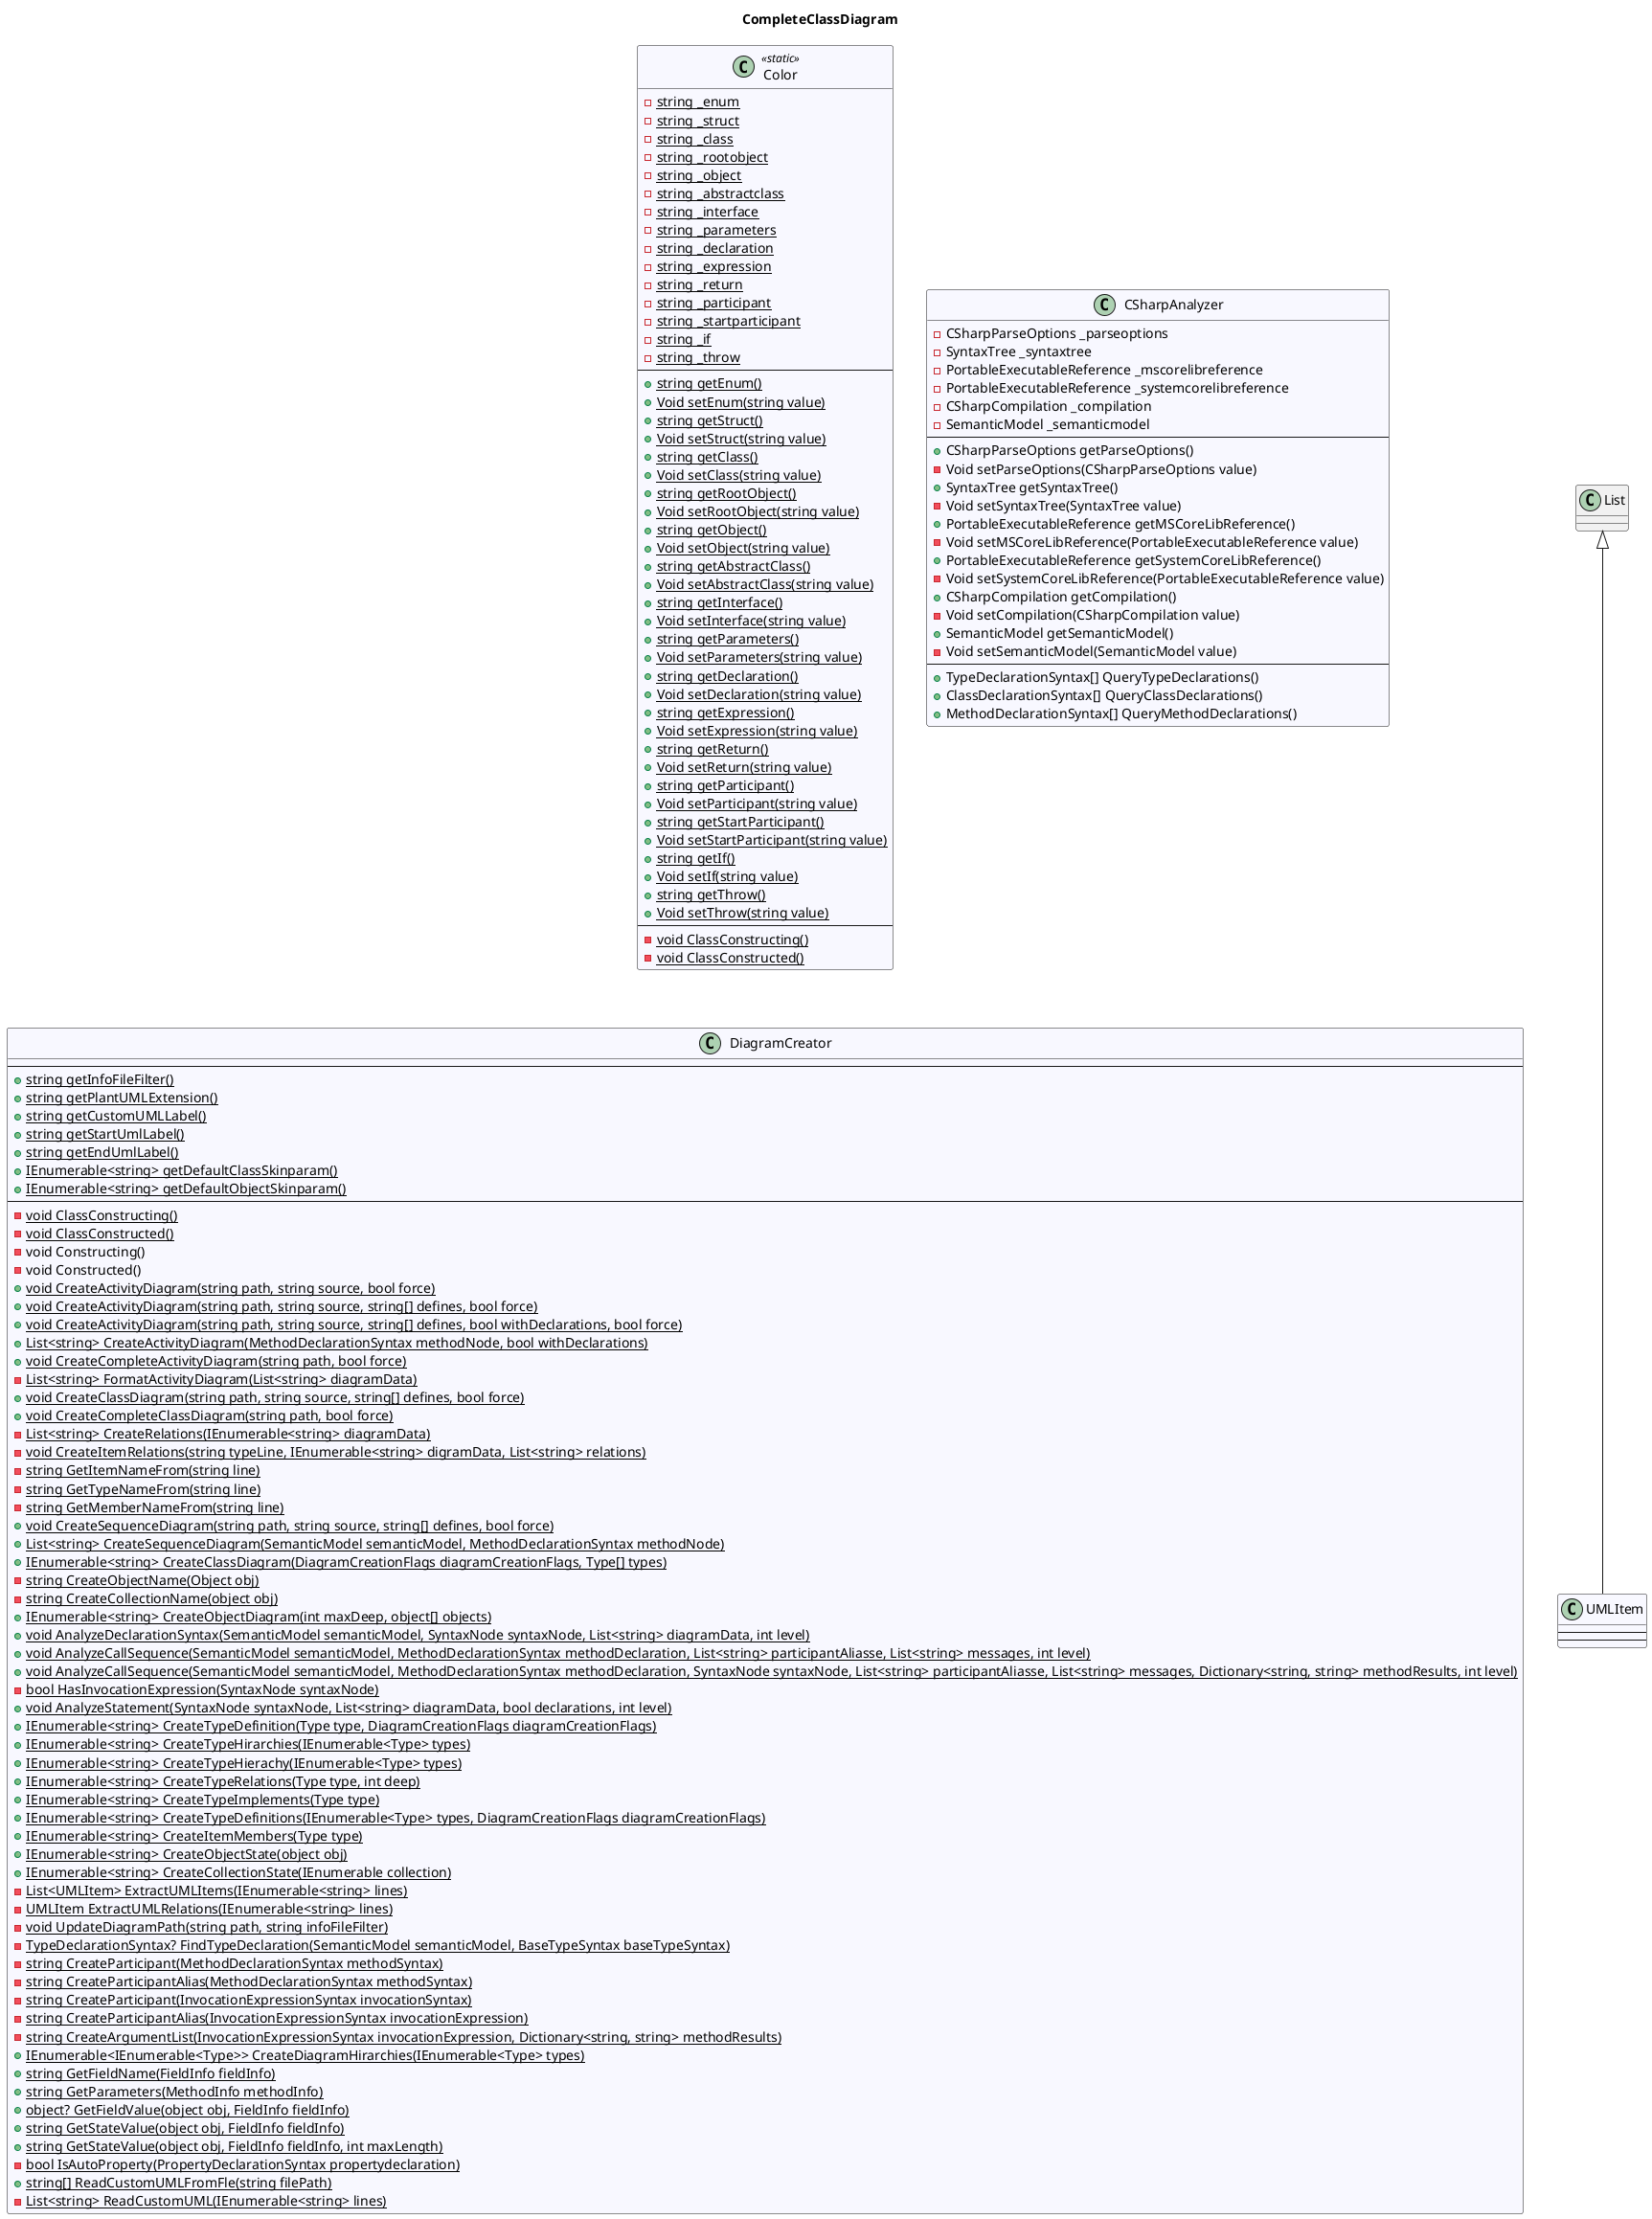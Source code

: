 @startuml CompleteClassDiagram
title CompleteClassDiagram
class Color << static >>  #GhostWhite {
- {static} string _enum
- {static} string _struct
- {static} string _class
- {static} string _rootobject
- {static} string _object
- {static} string _abstractclass
- {static} string _interface
- {static} string _parameters
- {static} string _declaration
- {static} string _expression
- {static} string _return
- {static} string _participant
- {static} string _startparticipant
- {static} string _if
- {static} string _throw
---
+ {static} string getEnum()
+ {static} Void setEnum(string value)
+ {static} string getStruct()
+ {static} Void setStruct(string value)
+ {static} string getClass()
+ {static} Void setClass(string value)
+ {static} string getRootObject()
+ {static} Void setRootObject(string value)
+ {static} string getObject()
+ {static} Void setObject(string value)
+ {static} string getAbstractClass()
+ {static} Void setAbstractClass(string value)
+ {static} string getInterface()
+ {static} Void setInterface(string value)
+ {static} string getParameters()
+ {static} Void setParameters(string value)
+ {static} string getDeclaration()
+ {static} Void setDeclaration(string value)
+ {static} string getExpression()
+ {static} Void setExpression(string value)
+ {static} string getReturn()
+ {static} Void setReturn(string value)
+ {static} string getParticipant()
+ {static} Void setParticipant(string value)
+ {static} string getStartParticipant()
+ {static} Void setStartParticipant(string value)
+ {static} string getIf()
+ {static} Void setIf(string value)
+ {static} string getThrow()
+ {static} Void setThrow(string value)
---
- {static} void ClassConstructing()
- {static} void ClassConstructed()
}
class CSharpAnalyzer #GhostWhite {
- CSharpParseOptions _parseoptions
- SyntaxTree _syntaxtree
- PortableExecutableReference _mscorelibreference
- PortableExecutableReference _systemcorelibreference
- CSharpCompilation _compilation
- SemanticModel _semanticmodel
---
+ CSharpParseOptions getParseOptions()
- Void setParseOptions(CSharpParseOptions value)
+ SyntaxTree getSyntaxTree()
- Void setSyntaxTree(SyntaxTree value)
+ PortableExecutableReference getMSCoreLibReference()
- Void setMSCoreLibReference(PortableExecutableReference value)
+ PortableExecutableReference getSystemCoreLibReference()
- Void setSystemCoreLibReference(PortableExecutableReference value)
+ CSharpCompilation getCompilation()
- Void setCompilation(CSharpCompilation value)
+ SemanticModel getSemanticModel()
- Void setSemanticModel(SemanticModel value)
---
+ TypeDeclarationSyntax[] QueryTypeDeclarations()
+ ClassDeclarationSyntax[] QueryClassDeclarations()
+ MethodDeclarationSyntax[] QueryMethodDeclarations()
}
class DiagramCreator #GhostWhite {
---
+ {static} string getInfoFileFilter()
+ {static} string getPlantUMLExtension()
+ {static} string getCustomUMLLabel()
+ {static} string getStartUmlLabel()
+ {static} string getEndUmlLabel()
+ {static} IEnumerable<string> getDefaultClassSkinparam()
+ {static} IEnumerable<string> getDefaultObjectSkinparam()
---
- {static} void ClassConstructing()
- {static} void ClassConstructed()
- void Constructing()
- void Constructed()
+ {static} void CreateActivityDiagram(string path, string source, bool force)
+ {static} void CreateActivityDiagram(string path, string source, string[] defines, bool force)
+ {static} void CreateActivityDiagram(string path, string source, string[] defines, bool withDeclarations, bool force)
+ {static} List<string> CreateActivityDiagram(MethodDeclarationSyntax methodNode, bool withDeclarations)
+ {static} void CreateCompleteActivityDiagram(string path, bool force)
- {static} List<string> FormatActivityDiagram(List<string> diagramData)
+ {static} void CreateClassDiagram(string path, string source, string[] defines, bool force)
+ {static} void CreateCompleteClassDiagram(string path, bool force)
- {static} List<string> CreateRelations(IEnumerable<string> diagramData)
- {static} void CreateItemRelations(string typeLine, IEnumerable<string> digramData, List<string> relations)
- {static} string GetItemNameFrom(string line)
- {static} string GetTypeNameFrom(string line)
- {static} string GetMemberNameFrom(string line)
+ {static} void CreateSequenceDiagram(string path, string source, string[] defines, bool force)
+ {static} List<string> CreateSequenceDiagram(SemanticModel semanticModel, MethodDeclarationSyntax methodNode)
+ {static} IEnumerable<string> CreateClassDiagram(DiagramCreationFlags diagramCreationFlags, Type[] types)
- {static} string CreateObjectName(Object obj)
- {static} string CreateCollectionName(object obj)
+ {static} IEnumerable<string> CreateObjectDiagram(int maxDeep, object[] objects)
+ {static} void AnalyzeDeclarationSyntax(SemanticModel semanticModel, SyntaxNode syntaxNode, List<string> diagramData, int level)
+ {static} void AnalyzeCallSequence(SemanticModel semanticModel, MethodDeclarationSyntax methodDeclaration, List<string> participantAliasse, List<string> messages, int level)
+ {static} void AnalyzeCallSequence(SemanticModel semanticModel, MethodDeclarationSyntax methodDeclaration, SyntaxNode syntaxNode, List<string> participantAliasse, List<string> messages, Dictionary<string, string> methodResults, int level)
- {static} bool HasInvocationExpression(SyntaxNode syntaxNode)
+ {static} void AnalyzeStatement(SyntaxNode syntaxNode, List<string> diagramData, bool declarations, int level)
+ {static} IEnumerable<string> CreateTypeDefinition(Type type, DiagramCreationFlags diagramCreationFlags)
+ {static} IEnumerable<string> CreateTypeHirarchies(IEnumerable<Type> types)
+ {static} IEnumerable<string> CreateTypeHierachy(IEnumerable<Type> types)
+ {static} IEnumerable<string> CreateTypeRelations(Type type, int deep)
+ {static} IEnumerable<string> CreateTypeImplements(Type type)
+ {static} IEnumerable<string> CreateTypeDefinitions(IEnumerable<Type> types, DiagramCreationFlags diagramCreationFlags)
+ {static} IEnumerable<string> CreateItemMembers(Type type)
+ {static} IEnumerable<string> CreateObjectState(object obj)
+ {static} IEnumerable<string> CreateCollectionState(IEnumerable collection)
- {static} List<UMLItem> ExtractUMLItems(IEnumerable<string> lines)
- {static} UMLItem ExtractUMLRelations(IEnumerable<string> lines)
- {static} void UpdateDiagramPath(string path, string infoFileFilter)
- {static} TypeDeclarationSyntax? FindTypeDeclaration(SemanticModel semanticModel, BaseTypeSyntax baseTypeSyntax)
- {static} string CreateParticipant(MethodDeclarationSyntax methodSyntax)
- {static} string CreateParticipantAlias(MethodDeclarationSyntax methodSyntax)
- {static} string CreateParticipant(InvocationExpressionSyntax invocationSyntax)
- {static} string CreateParticipantAlias(InvocationExpressionSyntax invocationExpression)
- {static} string CreateArgumentList(InvocationExpressionSyntax invocationExpression, Dictionary<string, string> methodResults)
+ {static} IEnumerable<IEnumerable<Type>> CreateDiagramHirarchies(IEnumerable<Type> types)
+ {static} string GetFieldName(FieldInfo fieldInfo)
+ {static} string GetParameters(MethodInfo methodInfo)
+ {static} object? GetFieldValue(object obj, FieldInfo fieldInfo)
+ {static} string GetStateValue(object obj, FieldInfo fieldInfo)
+ {static} string GetStateValue(object obj, FieldInfo fieldInfo, int maxLength)
- {static} bool IsAutoProperty(PropertyDeclarationSyntax propertydeclaration)
+ {static} string[] ReadCustomUMLFromFle(string filePath)
- {static} List<string> ReadCustomUML(IEnumerable<string> lines)
}
class UMLItem #GhostWhite {
---
---
}
List <|-- UMLItem
@enduml
